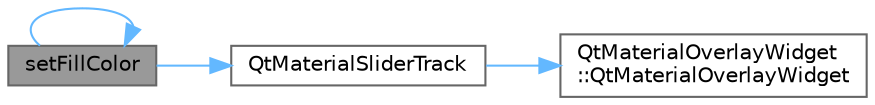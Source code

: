 digraph "setFillColor"
{
 // LATEX_PDF_SIZE
  bgcolor="transparent";
  edge [fontname=Helvetica,fontsize=10,labelfontname=Helvetica,labelfontsize=10];
  node [fontname=Helvetica,fontsize=10,shape=box,height=0.2,width=0.4];
  rankdir="LR";
  Node1 [id="Node000001",label="setFillColor",height=0.2,width=0.4,color="gray40", fillcolor="grey60", style="filled", fontcolor="black",tooltip="设置填充颜色"];
  Node1 -> Node2 [id="edge1_Node000001_Node000002",color="steelblue1",style="solid",tooltip=" "];
  Node2 [id="Node000002",label="QtMaterialSliderTrack",height=0.2,width=0.4,color="grey40", fillcolor="white", style="filled",URL="$class_qt_material_slider_track.html#ac638d74a3c2cc50767d1e9230a4a8c6e",tooltip="构造函数"];
  Node2 -> Node3 [id="edge2_Node000002_Node000003",color="steelblue1",style="solid",tooltip=" "];
  Node3 [id="Node000003",label="QtMaterialOverlayWidget\l::QtMaterialOverlayWidget",height=0.2,width=0.4,color="grey40", fillcolor="white", style="filled",URL="$class_qt_material_overlay_widget.html#a0bf5c14047a2303a827e91fadde18b5b",tooltip="构造函数，初始化覆盖层控件"];
  Node1 -> Node1 [id="edge3_Node000001_Node000001",color="steelblue1",style="solid",tooltip=" "];
}
